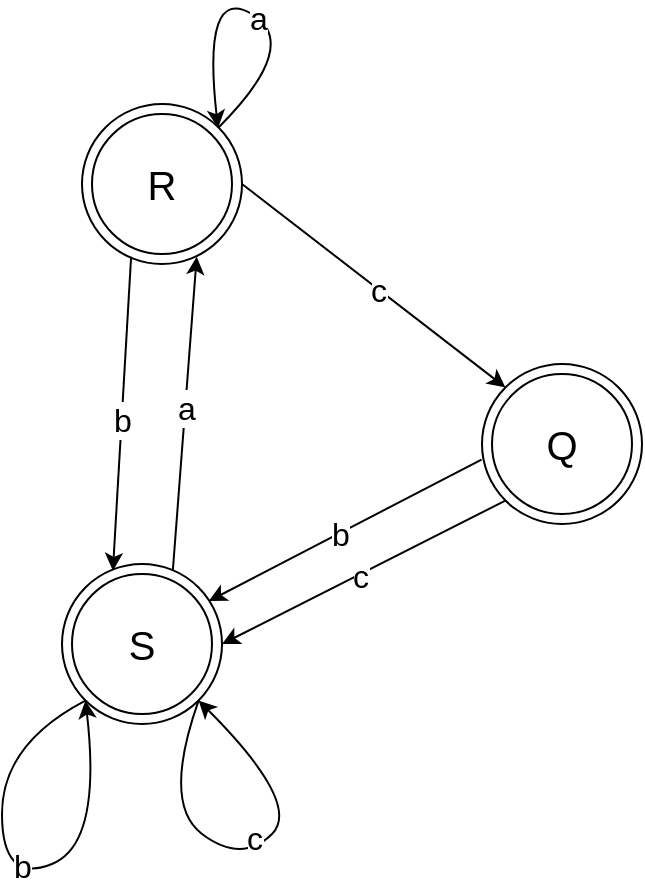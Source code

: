 <mxfile>
    <diagram id="ueg6NqKU8GOXhDqJm9ao" name="Page-1">
        <mxGraphModel dx="851" dy="1018" grid="1" gridSize="10" guides="1" tooltips="1" connect="1" arrows="1" fold="1" page="1" pageScale="1" pageWidth="600" pageHeight="600" background="#ffffff" math="0" shadow="0">
            <root>
                <mxCell id="0"/>
                <mxCell id="1" parent="0"/>
                <mxCell id="5" value="" style="group" parent="1" vertex="1" connectable="0">
                    <mxGeometry x="260" y="340" width="80" height="80" as="geometry"/>
                </mxCell>
                <mxCell id="3" value="S" style="ellipse;whiteSpace=wrap;html=1;aspect=fixed;fontSize=20;" parent="5" vertex="1">
                    <mxGeometry width="80" height="80" as="geometry"/>
                </mxCell>
                <mxCell id="37" value="" style="curved=1;endArrow=classic;html=1;exitX=0;exitY=1;exitDx=0;exitDy=0;entryX=0;entryY=1;entryDx=0;entryDy=0;" parent="5" source="3" target="3" edge="1">
                    <mxGeometry width="50" height="50" relative="1" as="geometry">
                        <mxPoint y="140" as="sourcePoint"/>
                        <mxPoint x="10" y="70" as="targetPoint"/>
                        <Array as="points">
                            <mxPoint x="-30" y="90"/>
                            <mxPoint x="-30" y="160"/>
                            <mxPoint x="20" y="140"/>
                        </Array>
                    </mxGeometry>
                </mxCell>
                <mxCell id="38" value="b" style="edgeLabel;html=1;align=center;verticalAlign=middle;resizable=0;points=[];fontSize=16;" parent="37" vertex="1" connectable="0">
                    <mxGeometry x="0.069" y="5" relative="1" as="geometry">
                        <mxPoint as="offset"/>
                    </mxGeometry>
                </mxCell>
                <mxCell id="41" value="" style="curved=1;endArrow=classic;html=1;entryX=1;entryY=1;entryDx=0;entryDy=0;exitX=1;exitY=1;exitDx=0;exitDy=0;" parent="5" source="3" target="3" edge="1">
                    <mxGeometry width="50" height="50" relative="1" as="geometry">
                        <mxPoint x="70" y="68" as="sourcePoint"/>
                        <mxPoint x="50" y="100" as="targetPoint"/>
                        <Array as="points">
                            <mxPoint x="50" y="120"/>
                            <mxPoint x="90" y="150"/>
                            <mxPoint x="120" y="120"/>
                        </Array>
                    </mxGeometry>
                </mxCell>
                <mxCell id="42" value="c" style="edgeLabel;html=1;align=center;verticalAlign=middle;resizable=0;points=[];fontSize=16;" parent="41" vertex="1" connectable="0">
                    <mxGeometry x="0.069" y="5" relative="1" as="geometry">
                        <mxPoint as="offset"/>
                    </mxGeometry>
                </mxCell>
                <mxCell id="4" value="" style="ellipse;whiteSpace=wrap;html=1;aspect=fixed;fillColor=none;" parent="5" vertex="1">
                    <mxGeometry x="5" y="5" width="70" height="70" as="geometry"/>
                </mxCell>
                <mxCell id="7" value="" style="group" parent="1" vertex="1" connectable="0">
                    <mxGeometry x="270" y="110" width="80" height="80" as="geometry"/>
                </mxCell>
                <mxCell id="8" value="R" style="ellipse;whiteSpace=wrap;html=1;aspect=fixed;fontSize=20;" parent="7" vertex="1">
                    <mxGeometry width="80" height="80" as="geometry"/>
                </mxCell>
                <mxCell id="9" value="" style="ellipse;whiteSpace=wrap;html=1;aspect=fixed;fillColor=none;" parent="7" vertex="1">
                    <mxGeometry x="5" y="5" width="70" height="70" as="geometry"/>
                </mxCell>
                <mxCell id="10" value="" style="group" parent="1" vertex="1" connectable="0">
                    <mxGeometry x="470" y="240" width="80" height="80" as="geometry"/>
                </mxCell>
                <mxCell id="11" value="Q" style="ellipse;whiteSpace=wrap;html=1;aspect=fixed;fontSize=20;" parent="10" vertex="1">
                    <mxGeometry width="80" height="80" as="geometry"/>
                </mxCell>
                <mxCell id="12" value="" style="ellipse;whiteSpace=wrap;html=1;aspect=fixed;fillColor=none;" parent="10" vertex="1">
                    <mxGeometry x="5" y="5" width="70" height="70" as="geometry"/>
                </mxCell>
                <mxCell id="23" style="edgeStyle=none;html=1;exitX=1;exitY=0.5;exitDx=0;exitDy=0;entryX=0;entryY=0;entryDx=0;entryDy=0;fontSize=16;" parent="1" source="8" target="11" edge="1">
                    <mxGeometry relative="1" as="geometry">
                        <mxPoint x="128" y="292" as="sourcePoint"/>
                        <mxPoint x="322" y="188" as="targetPoint"/>
                    </mxGeometry>
                </mxCell>
                <mxCell id="24" value="&lt;font style=&quot;font-size: 16px;&quot;&gt;c&lt;/font&gt;" style="edgeLabel;html=1;align=center;verticalAlign=middle;resizable=0;points=[];" parent="23" vertex="1" connectable="0">
                    <mxGeometry x="0.035" relative="1" as="geometry">
                        <mxPoint as="offset"/>
                    </mxGeometry>
                </mxCell>
                <mxCell id="25" style="edgeStyle=none;html=1;exitX=-0.003;exitY=0.597;exitDx=0;exitDy=0;fontSize=16;exitPerimeter=0;entryX=0.917;entryY=0.232;entryDx=0;entryDy=0;entryPerimeter=0;" parent="1" source="11" target="3" edge="1">
                    <mxGeometry relative="1" as="geometry">
                        <mxPoint x="136" y="340" as="sourcePoint"/>
                        <mxPoint x="350" y="350" as="targetPoint"/>
                    </mxGeometry>
                </mxCell>
                <mxCell id="26" value="&lt;font style=&quot;font-size: 16px;&quot;&gt;b&lt;/font&gt;" style="edgeLabel;html=1;align=center;verticalAlign=middle;resizable=0;points=[];" parent="25" vertex="1" connectable="0">
                    <mxGeometry x="0.035" relative="1" as="geometry">
                        <mxPoint as="offset"/>
                    </mxGeometry>
                </mxCell>
                <mxCell id="29" style="edgeStyle=none;html=1;exitX=0;exitY=1;exitDx=0;exitDy=0;entryX=1;entryY=0.5;entryDx=0;entryDy=0;fontSize=16;" parent="1" source="11" target="3" edge="1">
                    <mxGeometry relative="1" as="geometry">
                        <mxPoint x="117" y="356" as="sourcePoint"/>
                        <mxPoint x="272" y="403" as="targetPoint"/>
                    </mxGeometry>
                </mxCell>
                <mxCell id="30" value="&lt;font style=&quot;font-size: 16px;&quot;&gt;c&lt;/font&gt;" style="edgeLabel;html=1;align=center;verticalAlign=middle;resizable=0;points=[];" parent="29" vertex="1" connectable="0">
                    <mxGeometry x="0.035" relative="1" as="geometry">
                        <mxPoint as="offset"/>
                    </mxGeometry>
                </mxCell>
                <mxCell id="33" style="edgeStyle=none;html=1;exitX=0.307;exitY=0.954;exitDx=0;exitDy=0;fontSize=16;entryX=0.318;entryY=0.043;entryDx=0;entryDy=0;entryPerimeter=0;exitPerimeter=0;" parent="1" source="8" target="3" edge="1">
                    <mxGeometry relative="1" as="geometry">
                        <mxPoint x="292" y="188" as="sourcePoint"/>
                        <mxPoint x="282" y="362" as="targetPoint"/>
                    </mxGeometry>
                </mxCell>
                <mxCell id="34" value="&lt;font style=&quot;font-size: 16px;&quot;&gt;b&lt;/font&gt;" style="edgeLabel;html=1;align=center;verticalAlign=middle;resizable=0;points=[];" parent="33" vertex="1" connectable="0">
                    <mxGeometry x="0.035" relative="1" as="geometry">
                        <mxPoint as="offset"/>
                    </mxGeometry>
                </mxCell>
                <mxCell id="35" style="edgeStyle=none;html=1;exitX=0.693;exitY=0.037;exitDx=0;exitDy=0;fontSize=16;entryX=0.717;entryY=0.954;entryDx=0;entryDy=0;exitPerimeter=0;entryPerimeter=0;" parent="1" source="3" target="8" edge="1">
                    <mxGeometry relative="1" as="geometry">
                        <mxPoint x="128" y="292" as="sourcePoint"/>
                        <mxPoint x="280" y="160" as="targetPoint"/>
                    </mxGeometry>
                </mxCell>
                <mxCell id="36" value="&lt;font style=&quot;font-size: 16px;&quot;&gt;a&lt;/font&gt;" style="edgeLabel;html=1;align=center;verticalAlign=middle;resizable=0;points=[];" parent="35" vertex="1" connectable="0">
                    <mxGeometry x="0.035" relative="1" as="geometry">
                        <mxPoint as="offset"/>
                    </mxGeometry>
                </mxCell>
                <mxCell id="43" value="" style="curved=1;endArrow=classic;html=1;exitX=1;exitY=0;exitDx=0;exitDy=0;" parent="1" source="8" edge="1">
                    <mxGeometry width="50" height="50" relative="1" as="geometry">
                        <mxPoint x="330" y="80" as="sourcePoint"/>
                        <mxPoint x="338" y="122" as="targetPoint"/>
                        <Array as="points">
                            <mxPoint x="380" y="80"/>
                            <mxPoint x="330" y="50"/>
                        </Array>
                    </mxGeometry>
                </mxCell>
                <mxCell id="45" value="a" style="edgeLabel;html=1;align=center;verticalAlign=middle;resizable=0;points=[];fontSize=16;" parent="43" vertex="1" connectable="0">
                    <mxGeometry x="-0.111" relative="1" as="geometry">
                        <mxPoint as="offset"/>
                    </mxGeometry>
                </mxCell>
            </root>
        </mxGraphModel>
    </diagram>
</mxfile>
